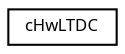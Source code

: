 digraph "Graphical Class Hierarchy"
{
  edge [fontname="Sans",fontsize="8",labelfontname="Sans",labelfontsize="8"];
  node [fontname="Sans",fontsize="8",shape=record];
  rankdir="LR";
  Node1 [label="cHwLTDC",height=0.2,width=0.4,color="black", fillcolor="white", style="filled",URL="$classc_hw_l_t_d_c.html",tooltip="... "];
}
